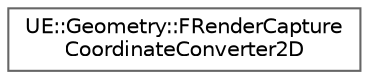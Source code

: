digraph "Graphical Class Hierarchy"
{
 // INTERACTIVE_SVG=YES
 // LATEX_PDF_SIZE
  bgcolor="transparent";
  edge [fontname=Helvetica,fontsize=10,labelfontname=Helvetica,labelfontsize=10];
  node [fontname=Helvetica,fontsize=10,shape=box,height=0.2,width=0.4];
  rankdir="LR";
  Node0 [id="Node000000",label="UE::Geometry::FRenderCapture\lCoordinateConverter2D",height=0.2,width=0.4,color="grey40", fillcolor="white", style="filled",URL="$d6/d8b/structUE_1_1Geometry_1_1FRenderCaptureCoordinateConverter2D.html",tooltip="Render capture images use the render target coordinate system, which is defined such that:"];
}

